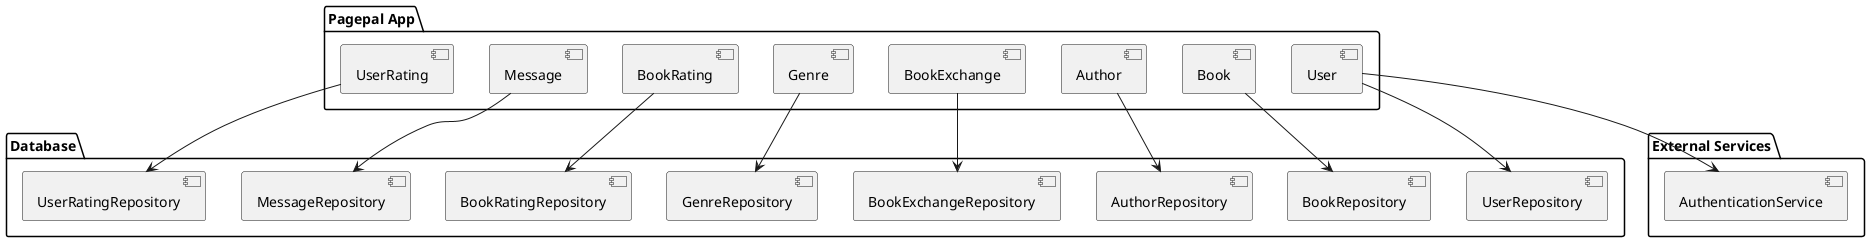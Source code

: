 @startuml DomainModel

package "Pagepal App" {
    [Book]
    [Author]
    [User]
    [Genre]
    [BookRating]
    [Message]
    [UserRating]
    [BookExchange]
}

package "Database" {
    [BookRepository]
    [AuthorRepository]
    [UserRepository]
    [GenreRepository]
    [BookRatingRepository]
    [MessageRepository]
    [UserRatingRepository]
    [BookExchangeRepository]
}

package "External Services" {
    [AuthenticationService]
}

[User] --> [UserRepository]
[Book] --> [BookRepository]
[Author] --> [AuthorRepository]
[Genre] --> [GenreRepository]
[BookRating] --> [BookRatingRepository]
[Message] --> [MessageRepository]
[UserRating] --> [UserRatingRepository]
[BookExchange] --> [BookExchangeRepository]

[User] --> [AuthenticationService]

@enduml

